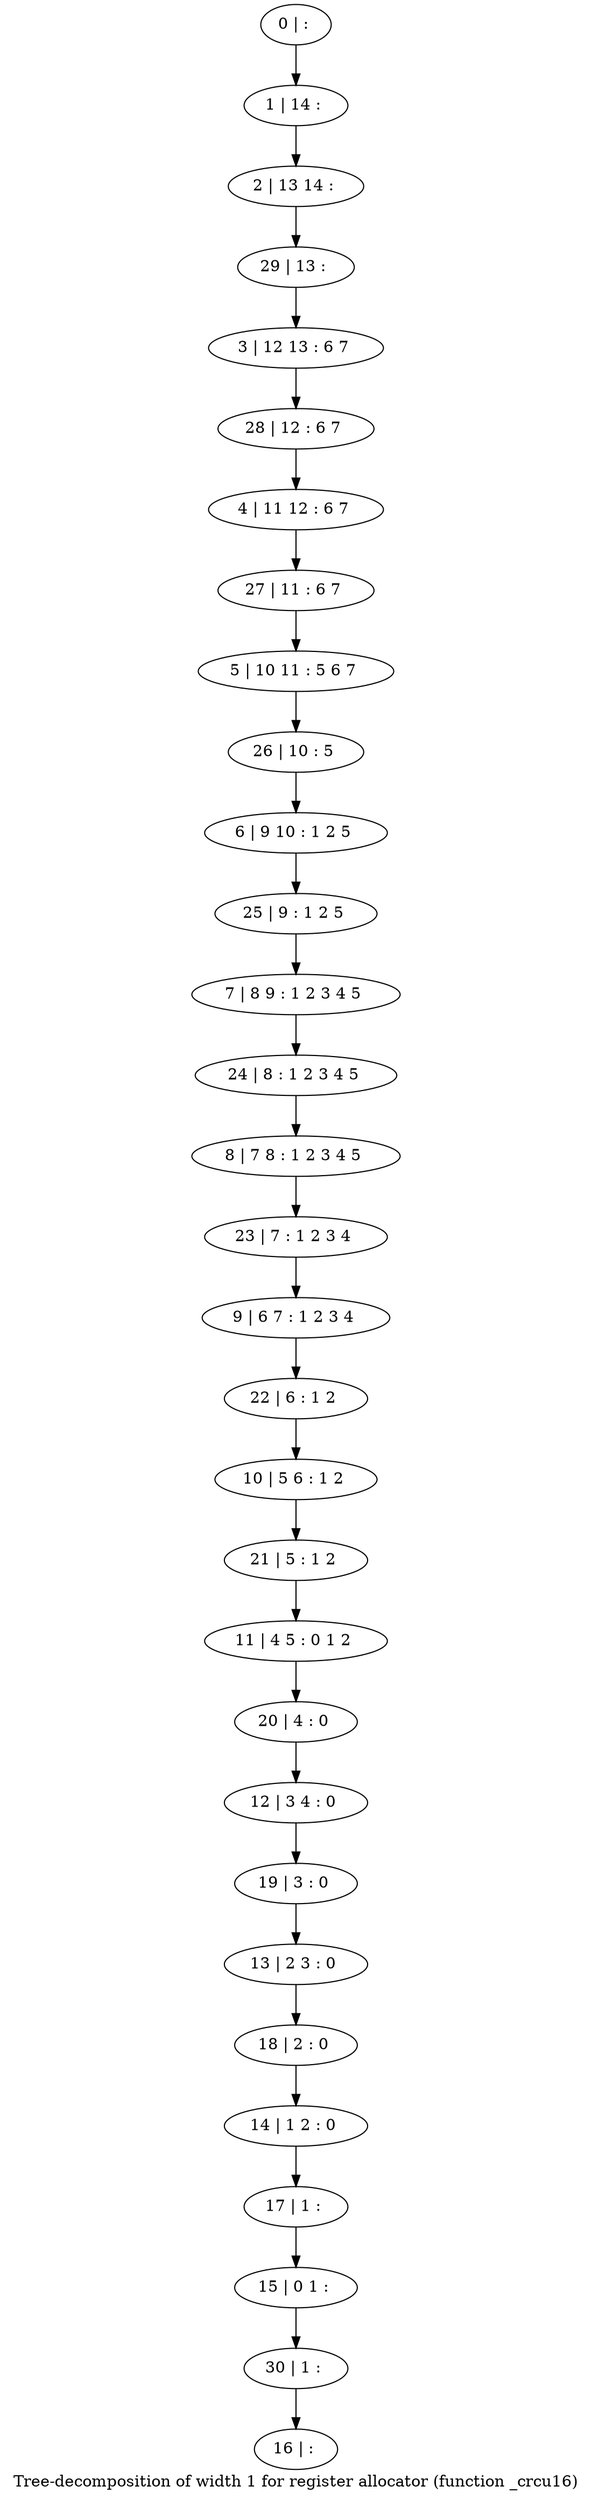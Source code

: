 digraph G {
graph [label="Tree-decomposition of width 1 for register allocator (function _crcu16)"]
0[label="0 | : "];
1[label="1 | 14 : "];
2[label="2 | 13 14 : "];
3[label="3 | 12 13 : 6 7 "];
4[label="4 | 11 12 : 6 7 "];
5[label="5 | 10 11 : 5 6 7 "];
6[label="6 | 9 10 : 1 2 5 "];
7[label="7 | 8 9 : 1 2 3 4 5 "];
8[label="8 | 7 8 : 1 2 3 4 5 "];
9[label="9 | 6 7 : 1 2 3 4 "];
10[label="10 | 5 6 : 1 2 "];
11[label="11 | 4 5 : 0 1 2 "];
12[label="12 | 3 4 : 0 "];
13[label="13 | 2 3 : 0 "];
14[label="14 | 1 2 : 0 "];
15[label="15 | 0 1 : "];
16[label="16 | : "];
17[label="17 | 1 : "];
18[label="18 | 2 : 0 "];
19[label="19 | 3 : 0 "];
20[label="20 | 4 : 0 "];
21[label="21 | 5 : 1 2 "];
22[label="22 | 6 : 1 2 "];
23[label="23 | 7 : 1 2 3 4 "];
24[label="24 | 8 : 1 2 3 4 5 "];
25[label="25 | 9 : 1 2 5 "];
26[label="26 | 10 : 5 "];
27[label="27 | 11 : 6 7 "];
28[label="28 | 12 : 6 7 "];
29[label="29 | 13 : "];
30[label="30 | 1 : "];
0->1 ;
1->2 ;
17->15 ;
14->17 ;
18->14 ;
13->18 ;
19->13 ;
12->19 ;
20->12 ;
11->20 ;
21->11 ;
10->21 ;
22->10 ;
9->22 ;
23->9 ;
8->23 ;
24->8 ;
7->24 ;
25->7 ;
6->25 ;
26->6 ;
5->26 ;
27->5 ;
4->27 ;
28->4 ;
3->28 ;
29->3 ;
2->29 ;
30->16 ;
15->30 ;
}

